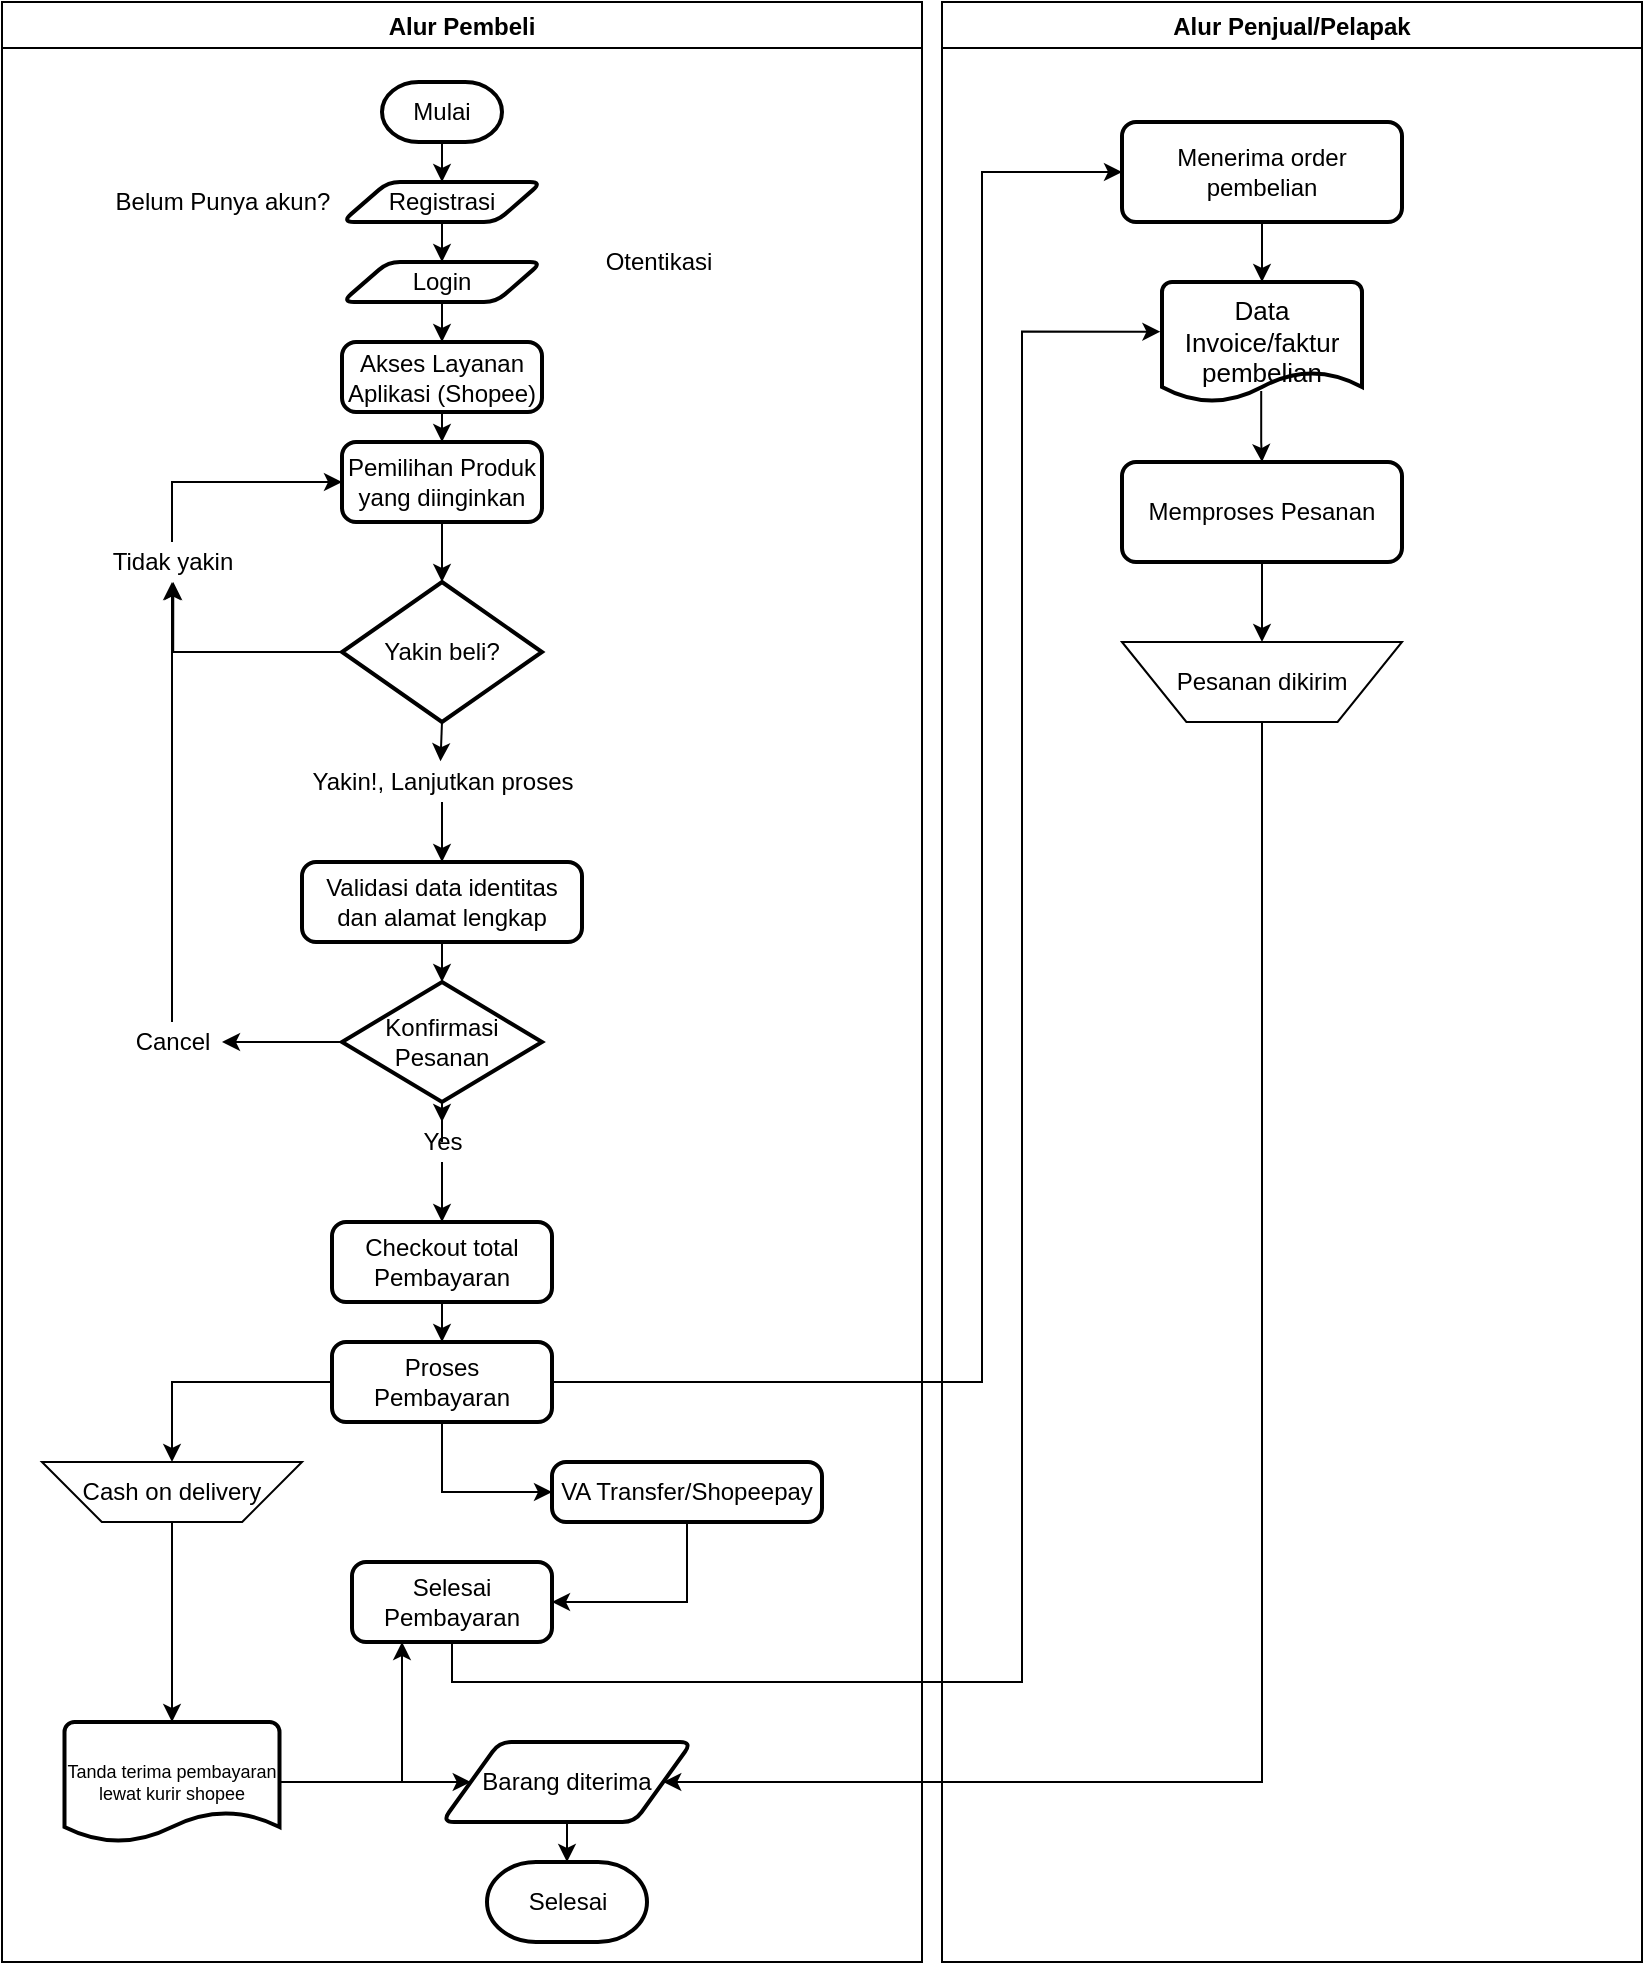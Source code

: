 <mxfile version="15.8.2" type="github">
  <diagram id="XWPlI7JWbAQifne3nbJJ" name="Page-1">
    <mxGraphModel dx="1038" dy="500" grid="1" gridSize="10" guides="1" tooltips="1" connect="1" arrows="1" fold="1" page="1" pageScale="1" pageWidth="850" pageHeight="1100" math="0" shadow="0">
      <root>
        <mxCell id="0" />
        <mxCell id="1" parent="0" />
        <mxCell id="UmLdyPY70sOt1DjMS40i-3" value="Alur Pembeli" style="swimlane;" parent="1" vertex="1">
          <mxGeometry x="30" y="110" width="460" height="980" as="geometry" />
        </mxCell>
        <mxCell id="UmLdyPY70sOt1DjMS40i-35" style="edgeStyle=orthogonalEdgeStyle;rounded=0;orthogonalLoop=1;jettySize=auto;html=1;exitX=0.5;exitY=1;exitDx=0;exitDy=0;exitPerimeter=0;entryX=0.5;entryY=0;entryDx=0;entryDy=0;" parent="UmLdyPY70sOt1DjMS40i-3" source="UmLdyPY70sOt1DjMS40i-6" target="UmLdyPY70sOt1DjMS40i-26" edge="1">
          <mxGeometry relative="1" as="geometry" />
        </mxCell>
        <mxCell id="UmLdyPY70sOt1DjMS40i-6" value="Mulai" style="strokeWidth=2;html=1;shape=mxgraph.flowchart.terminator;whiteSpace=wrap;" parent="UmLdyPY70sOt1DjMS40i-3" vertex="1">
          <mxGeometry x="190" y="40" width="60" height="30" as="geometry" />
        </mxCell>
        <mxCell id="UmLdyPY70sOt1DjMS40i-16" style="edgeStyle=orthogonalEdgeStyle;rounded=0;orthogonalLoop=1;jettySize=auto;html=1;exitX=0.5;exitY=1;exitDx=0;exitDy=0;entryX=0.5;entryY=0;entryDx=0;entryDy=0;startArrow=none;" parent="UmLdyPY70sOt1DjMS40i-3" source="UmLdyPY70sOt1DjMS40i-25" target="UmLdyPY70sOt1DjMS40i-24" edge="1">
          <mxGeometry relative="1" as="geometry">
            <mxPoint x="220" y="130" as="sourcePoint" />
            <mxPoint x="220" y="150" as="targetPoint" />
          </mxGeometry>
        </mxCell>
        <mxCell id="UmLdyPY70sOt1DjMS40i-10" value="Otentikasi&lt;br&gt;" style="text;html=1;align=center;verticalAlign=middle;resizable=0;points=[];autosize=1;strokeColor=none;fillColor=none;" parent="UmLdyPY70sOt1DjMS40i-3" vertex="1">
          <mxGeometry x="292.5" y="120" width="70" height="20" as="geometry" />
        </mxCell>
        <mxCell id="UmLdyPY70sOt1DjMS40i-14" value="Belum Punya akun?" style="text;html=1;align=center;verticalAlign=middle;resizable=0;points=[];autosize=1;strokeColor=none;fillColor=none;" parent="UmLdyPY70sOt1DjMS40i-3" vertex="1">
          <mxGeometry x="50" y="90" width="120" height="20" as="geometry" />
        </mxCell>
        <mxCell id="UmLdyPY70sOt1DjMS40i-41" style="edgeStyle=orthogonalEdgeStyle;rounded=0;orthogonalLoop=1;jettySize=auto;html=1;exitX=0;exitY=0.5;exitDx=0;exitDy=0;exitPerimeter=0;entryX=0.508;entryY=0.998;entryDx=0;entryDy=0;entryPerimeter=0;" parent="UmLdyPY70sOt1DjMS40i-3" source="UmLdyPY70sOt1DjMS40i-22" target="UmLdyPY70sOt1DjMS40i-40" edge="1">
          <mxGeometry relative="1" as="geometry" />
        </mxCell>
        <mxCell id="UmLdyPY70sOt1DjMS40i-22" value="Yakin beli?" style="strokeWidth=2;html=1;shape=mxgraph.flowchart.decision;whiteSpace=wrap;" parent="UmLdyPY70sOt1DjMS40i-3" vertex="1">
          <mxGeometry x="170" y="290" width="100" height="70" as="geometry" />
        </mxCell>
        <mxCell id="UmLdyPY70sOt1DjMS40i-38" style="edgeStyle=orthogonalEdgeStyle;rounded=0;orthogonalLoop=1;jettySize=auto;html=1;exitX=0.5;exitY=1;exitDx=0;exitDy=0;entryX=0.5;entryY=0;entryDx=0;entryDy=0;" parent="UmLdyPY70sOt1DjMS40i-3" source="UmLdyPY70sOt1DjMS40i-24" target="UmLdyPY70sOt1DjMS40i-23" edge="1">
          <mxGeometry relative="1" as="geometry" />
        </mxCell>
        <mxCell id="UmLdyPY70sOt1DjMS40i-24" value="&lt;span&gt;Akses Layanan Aplikasi (Shopee)&lt;/span&gt;" style="rounded=1;whiteSpace=wrap;html=1;absoluteArcSize=1;arcSize=14;strokeWidth=2;" parent="UmLdyPY70sOt1DjMS40i-3" vertex="1">
          <mxGeometry x="170" y="170" width="100" height="35" as="geometry" />
        </mxCell>
        <mxCell id="UmLdyPY70sOt1DjMS40i-39" style="edgeStyle=orthogonalEdgeStyle;rounded=0;orthogonalLoop=1;jettySize=auto;html=1;exitX=0.5;exitY=1;exitDx=0;exitDy=0;entryX=0.5;entryY=0;entryDx=0;entryDy=0;entryPerimeter=0;" parent="UmLdyPY70sOt1DjMS40i-3" source="UmLdyPY70sOt1DjMS40i-23" target="UmLdyPY70sOt1DjMS40i-22" edge="1">
          <mxGeometry relative="1" as="geometry" />
        </mxCell>
        <mxCell id="UmLdyPY70sOt1DjMS40i-23" value="&lt;span&gt;Pemilihan Produk yang diinginkan&lt;/span&gt;" style="rounded=1;whiteSpace=wrap;html=1;absoluteArcSize=1;arcSize=14;strokeWidth=2;" parent="UmLdyPY70sOt1DjMS40i-3" vertex="1">
          <mxGeometry x="170" y="220" width="100" height="40" as="geometry" />
        </mxCell>
        <mxCell id="UmLdyPY70sOt1DjMS40i-36" style="edgeStyle=orthogonalEdgeStyle;rounded=0;orthogonalLoop=1;jettySize=auto;html=1;exitX=0.5;exitY=1;exitDx=0;exitDy=0;entryX=0.5;entryY=0;entryDx=0;entryDy=0;" parent="UmLdyPY70sOt1DjMS40i-3" source="UmLdyPY70sOt1DjMS40i-26" target="UmLdyPY70sOt1DjMS40i-25" edge="1">
          <mxGeometry relative="1" as="geometry" />
        </mxCell>
        <mxCell id="UmLdyPY70sOt1DjMS40i-26" value="Registrasi" style="shape=parallelogram;html=1;strokeWidth=2;perimeter=parallelogramPerimeter;whiteSpace=wrap;rounded=1;arcSize=12;size=0.23;" parent="UmLdyPY70sOt1DjMS40i-3" vertex="1">
          <mxGeometry x="170" y="90" width="100" height="20" as="geometry" />
        </mxCell>
        <mxCell id="UmLdyPY70sOt1DjMS40i-25" value="Login" style="shape=parallelogram;html=1;strokeWidth=2;perimeter=parallelogramPerimeter;whiteSpace=wrap;rounded=1;arcSize=12;size=0.23;" parent="UmLdyPY70sOt1DjMS40i-3" vertex="1">
          <mxGeometry x="170" y="130" width="100" height="20" as="geometry" />
        </mxCell>
        <mxCell id="UmLdyPY70sOt1DjMS40i-42" style="edgeStyle=orthogonalEdgeStyle;rounded=0;orthogonalLoop=1;jettySize=auto;html=1;entryX=0;entryY=0.5;entryDx=0;entryDy=0;" parent="UmLdyPY70sOt1DjMS40i-3" source="UmLdyPY70sOt1DjMS40i-40" target="UmLdyPY70sOt1DjMS40i-23" edge="1">
          <mxGeometry relative="1" as="geometry">
            <Array as="points">
              <mxPoint x="85" y="240" />
            </Array>
          </mxGeometry>
        </mxCell>
        <mxCell id="UmLdyPY70sOt1DjMS40i-40" value="Tidak yakin" style="text;html=1;align=center;verticalAlign=middle;resizable=0;points=[];autosize=1;strokeColor=none;fillColor=none;" parent="UmLdyPY70sOt1DjMS40i-3" vertex="1">
          <mxGeometry x="45" y="270" width="80" height="20" as="geometry" />
        </mxCell>
        <mxCell id="UmLdyPY70sOt1DjMS40i-88" style="edgeStyle=orthogonalEdgeStyle;rounded=0;orthogonalLoop=1;jettySize=auto;html=1;entryX=0.5;entryY=0;entryDx=0;entryDy=0;" parent="UmLdyPY70sOt1DjMS40i-3" source="UmLdyPY70sOt1DjMS40i-45" target="UmLdyPY70sOt1DjMS40i-47" edge="1">
          <mxGeometry relative="1" as="geometry" />
        </mxCell>
        <mxCell id="UmLdyPY70sOt1DjMS40i-45" value="Yakin!, Lanjutkan proses" style="text;html=1;align=center;verticalAlign=middle;resizable=0;points=[];autosize=1;strokeColor=none;fillColor=none;" parent="UmLdyPY70sOt1DjMS40i-3" vertex="1">
          <mxGeometry x="145" y="380" width="150" height="20" as="geometry" />
        </mxCell>
        <mxCell id="UmLdyPY70sOt1DjMS40i-49" style="edgeStyle=orthogonalEdgeStyle;rounded=0;orthogonalLoop=1;jettySize=auto;html=1;exitX=0.5;exitY=1;exitDx=0;exitDy=0;entryX=0.5;entryY=0;entryDx=0;entryDy=0;entryPerimeter=0;" parent="UmLdyPY70sOt1DjMS40i-3" source="UmLdyPY70sOt1DjMS40i-47" target="UmLdyPY70sOt1DjMS40i-48" edge="1">
          <mxGeometry relative="1" as="geometry" />
        </mxCell>
        <mxCell id="UmLdyPY70sOt1DjMS40i-47" value="Validasi data identitas dan alamat lengkap" style="rounded=1;whiteSpace=wrap;html=1;absoluteArcSize=1;arcSize=14;strokeWidth=2;" parent="UmLdyPY70sOt1DjMS40i-3" vertex="1">
          <mxGeometry x="150" y="430" width="140" height="40" as="geometry" />
        </mxCell>
        <mxCell id="UmLdyPY70sOt1DjMS40i-53" style="edgeStyle=orthogonalEdgeStyle;rounded=0;orthogonalLoop=1;jettySize=auto;html=1;exitX=0;exitY=0.5;exitDx=0;exitDy=0;exitPerimeter=0;" parent="UmLdyPY70sOt1DjMS40i-3" source="UmLdyPY70sOt1DjMS40i-48" target="UmLdyPY70sOt1DjMS40i-52" edge="1">
          <mxGeometry relative="1" as="geometry" />
        </mxCell>
        <mxCell id="UmLdyPY70sOt1DjMS40i-59" style="edgeStyle=orthogonalEdgeStyle;rounded=0;orthogonalLoop=1;jettySize=auto;html=1;exitX=0.5;exitY=1;exitDx=0;exitDy=0;exitPerimeter=0;" parent="UmLdyPY70sOt1DjMS40i-3" source="UmLdyPY70sOt1DjMS40i-48" target="UmLdyPY70sOt1DjMS40i-57" edge="1">
          <mxGeometry relative="1" as="geometry" />
        </mxCell>
        <mxCell id="UmLdyPY70sOt1DjMS40i-48" value="Konfirmasi Pesanan" style="strokeWidth=2;html=1;shape=mxgraph.flowchart.decision;whiteSpace=wrap;" parent="UmLdyPY70sOt1DjMS40i-3" vertex="1">
          <mxGeometry x="170" y="490" width="100" height="60" as="geometry" />
        </mxCell>
        <mxCell id="UmLdyPY70sOt1DjMS40i-62" style="edgeStyle=orthogonalEdgeStyle;rounded=0;orthogonalLoop=1;jettySize=auto;html=1;exitX=0.5;exitY=1;exitDx=0;exitDy=0;entryX=0.5;entryY=0;entryDx=0;entryDy=0;" parent="UmLdyPY70sOt1DjMS40i-3" source="UmLdyPY70sOt1DjMS40i-50" target="UmLdyPY70sOt1DjMS40i-61" edge="1">
          <mxGeometry relative="1" as="geometry" />
        </mxCell>
        <mxCell id="UmLdyPY70sOt1DjMS40i-50" value="Checkout total Pembayaran" style="rounded=1;whiteSpace=wrap;html=1;absoluteArcSize=1;arcSize=14;strokeWidth=2;" parent="UmLdyPY70sOt1DjMS40i-3" vertex="1">
          <mxGeometry x="165" y="610" width="110" height="40" as="geometry" />
        </mxCell>
        <mxCell id="UmLdyPY70sOt1DjMS40i-54" style="edgeStyle=orthogonalEdgeStyle;rounded=0;orthogonalLoop=1;jettySize=auto;html=1;" parent="UmLdyPY70sOt1DjMS40i-3" source="UmLdyPY70sOt1DjMS40i-52" target="UmLdyPY70sOt1DjMS40i-40" edge="1">
          <mxGeometry relative="1" as="geometry" />
        </mxCell>
        <mxCell id="UmLdyPY70sOt1DjMS40i-52" value="Cancel" style="text;html=1;align=center;verticalAlign=middle;resizable=0;points=[];autosize=1;strokeColor=none;fillColor=none;" parent="UmLdyPY70sOt1DjMS40i-3" vertex="1">
          <mxGeometry x="60" y="510" width="50" height="20" as="geometry" />
        </mxCell>
        <mxCell id="UmLdyPY70sOt1DjMS40i-60" style="edgeStyle=orthogonalEdgeStyle;rounded=0;orthogonalLoop=1;jettySize=auto;html=1;entryX=0.5;entryY=0;entryDx=0;entryDy=0;" parent="UmLdyPY70sOt1DjMS40i-3" source="UmLdyPY70sOt1DjMS40i-57" target="UmLdyPY70sOt1DjMS40i-50" edge="1">
          <mxGeometry relative="1" as="geometry" />
        </mxCell>
        <mxCell id="UmLdyPY70sOt1DjMS40i-57" value="Yes" style="text;html=1;align=center;verticalAlign=middle;resizable=0;points=[];autosize=1;strokeColor=none;fillColor=none;" parent="UmLdyPY70sOt1DjMS40i-3" vertex="1">
          <mxGeometry x="205" y="560" width="30" height="20" as="geometry" />
        </mxCell>
        <mxCell id="UmLdyPY70sOt1DjMS40i-64" style="edgeStyle=orthogonalEdgeStyle;rounded=0;orthogonalLoop=1;jettySize=auto;html=1;entryX=0.5;entryY=0;entryDx=0;entryDy=0;" parent="UmLdyPY70sOt1DjMS40i-3" source="UmLdyPY70sOt1DjMS40i-61" target="UmLdyPY70sOt1DjMS40i-63" edge="1">
          <mxGeometry relative="1" as="geometry" />
        </mxCell>
        <mxCell id="UmLdyPY70sOt1DjMS40i-93" style="edgeStyle=orthogonalEdgeStyle;rounded=0;orthogonalLoop=1;jettySize=auto;html=1;exitX=0.5;exitY=1;exitDx=0;exitDy=0;entryX=0;entryY=0.5;entryDx=0;entryDy=0;" parent="UmLdyPY70sOt1DjMS40i-3" source="UmLdyPY70sOt1DjMS40i-61" target="UmLdyPY70sOt1DjMS40i-68" edge="1">
          <mxGeometry relative="1" as="geometry" />
        </mxCell>
        <mxCell id="UmLdyPY70sOt1DjMS40i-61" value="Proses Pembayaran" style="rounded=1;whiteSpace=wrap;html=1;absoluteArcSize=1;arcSize=14;strokeWidth=2;" parent="UmLdyPY70sOt1DjMS40i-3" vertex="1">
          <mxGeometry x="165" y="670" width="110" height="40" as="geometry" />
        </mxCell>
        <mxCell id="UmLdyPY70sOt1DjMS40i-101" style="edgeStyle=orthogonalEdgeStyle;rounded=0;orthogonalLoop=1;jettySize=auto;html=1;exitX=0.5;exitY=1;exitDx=0;exitDy=0;entryX=0.5;entryY=0;entryDx=0;entryDy=0;entryPerimeter=0;fontSize=8;" parent="UmLdyPY70sOt1DjMS40i-3" source="UmLdyPY70sOt1DjMS40i-63" target="UmLdyPY70sOt1DjMS40i-96" edge="1">
          <mxGeometry relative="1" as="geometry" />
        </mxCell>
        <mxCell id="UmLdyPY70sOt1DjMS40i-63" value="Cash on delivery" style="verticalLabelPosition=middle;verticalAlign=middle;html=1;shape=trapezoid;perimeter=trapezoidPerimeter;whiteSpace=wrap;size=0.23;arcSize=10;flipV=1;labelPosition=center;align=center;" parent="UmLdyPY70sOt1DjMS40i-3" vertex="1">
          <mxGeometry x="20" y="730" width="130" height="30" as="geometry" />
        </mxCell>
        <mxCell id="UmLdyPY70sOt1DjMS40i-91" style="edgeStyle=orthogonalEdgeStyle;rounded=0;orthogonalLoop=1;jettySize=auto;html=1;exitX=0.5;exitY=1;exitDx=0;exitDy=0;entryX=1;entryY=0.5;entryDx=0;entryDy=0;" parent="UmLdyPY70sOt1DjMS40i-3" source="UmLdyPY70sOt1DjMS40i-68" target="UmLdyPY70sOt1DjMS40i-90" edge="1">
          <mxGeometry relative="1" as="geometry" />
        </mxCell>
        <mxCell id="UmLdyPY70sOt1DjMS40i-68" value="VA Transfer/Shopeepay" style="rounded=1;whiteSpace=wrap;html=1;absoluteArcSize=1;arcSize=14;strokeWidth=2;" parent="UmLdyPY70sOt1DjMS40i-3" vertex="1">
          <mxGeometry x="275" y="730" width="135" height="30" as="geometry" />
        </mxCell>
        <mxCell id="UmLdyPY70sOt1DjMS40i-73" style="edgeStyle=orthogonalEdgeStyle;rounded=0;orthogonalLoop=1;jettySize=auto;html=1;exitX=0.5;exitY=1;exitDx=0;exitDy=0;entryX=0.5;entryY=0;entryDx=0;entryDy=0;entryPerimeter=0;" parent="UmLdyPY70sOt1DjMS40i-3" source="UmLdyPY70sOt1DjMS40i-70" target="UmLdyPY70sOt1DjMS40i-72" edge="1">
          <mxGeometry relative="1" as="geometry" />
        </mxCell>
        <mxCell id="UmLdyPY70sOt1DjMS40i-70" value="Barang diterima" style="shape=parallelogram;html=1;strokeWidth=2;perimeter=parallelogramPerimeter;whiteSpace=wrap;rounded=1;arcSize=12;size=0.23;" parent="UmLdyPY70sOt1DjMS40i-3" vertex="1">
          <mxGeometry x="220" y="870" width="125" height="40" as="geometry" />
        </mxCell>
        <mxCell id="UmLdyPY70sOt1DjMS40i-72" value="Selesai" style="strokeWidth=2;html=1;shape=mxgraph.flowchart.terminator;whiteSpace=wrap;" parent="UmLdyPY70sOt1DjMS40i-3" vertex="1">
          <mxGeometry x="242.5" y="930" width="80" height="40" as="geometry" />
        </mxCell>
        <mxCell id="UmLdyPY70sOt1DjMS40i-44" style="edgeStyle=orthogonalEdgeStyle;rounded=0;orthogonalLoop=1;jettySize=auto;html=1;exitX=0.5;exitY=1;exitDx=0;exitDy=0;exitPerimeter=0;entryX=0.495;entryY=-0.02;entryDx=0;entryDy=0;entryPerimeter=0;" parent="UmLdyPY70sOt1DjMS40i-3" source="UmLdyPY70sOt1DjMS40i-22" target="UmLdyPY70sOt1DjMS40i-45" edge="1">
          <mxGeometry relative="1" as="geometry">
            <mxPoint x="250" y="350" as="targetPoint" />
          </mxGeometry>
        </mxCell>
        <mxCell id="UmLdyPY70sOt1DjMS40i-90" value="Selesai Pembayaran" style="rounded=1;whiteSpace=wrap;html=1;absoluteArcSize=1;arcSize=14;strokeWidth=2;" parent="UmLdyPY70sOt1DjMS40i-3" vertex="1">
          <mxGeometry x="175" y="780" width="100" height="40" as="geometry" />
        </mxCell>
        <mxCell id="UmLdyPY70sOt1DjMS40i-105" style="edgeStyle=orthogonalEdgeStyle;rounded=0;orthogonalLoop=1;jettySize=auto;html=1;exitX=1;exitY=0.5;exitDx=0;exitDy=0;exitPerimeter=0;entryX=0;entryY=0.5;entryDx=0;entryDy=0;fontSize=8;" parent="UmLdyPY70sOt1DjMS40i-3" source="UmLdyPY70sOt1DjMS40i-96" target="UmLdyPY70sOt1DjMS40i-70" edge="1">
          <mxGeometry relative="1" as="geometry">
            <Array as="points">
              <mxPoint x="170" y="890" />
              <mxPoint x="170" y="890" />
            </Array>
          </mxGeometry>
        </mxCell>
        <mxCell id="UmLdyPY70sOt1DjMS40i-106" style="edgeStyle=orthogonalEdgeStyle;rounded=0;orthogonalLoop=1;jettySize=auto;html=1;exitX=1;exitY=0.5;exitDx=0;exitDy=0;exitPerimeter=0;entryX=0.25;entryY=1;entryDx=0;entryDy=0;fontSize=10;" parent="UmLdyPY70sOt1DjMS40i-3" source="UmLdyPY70sOt1DjMS40i-96" target="UmLdyPY70sOt1DjMS40i-90" edge="1">
          <mxGeometry relative="1" as="geometry" />
        </mxCell>
        <mxCell id="UmLdyPY70sOt1DjMS40i-96" value="Tanda terima pembayaran&lt;br style=&quot;font-size: 9px;&quot;&gt;lewat kurir shopee" style="strokeWidth=2;html=1;shape=mxgraph.flowchart.document2;whiteSpace=wrap;size=0.25;fontSize=9;" parent="UmLdyPY70sOt1DjMS40i-3" vertex="1">
          <mxGeometry x="31.25" y="860" width="107.5" height="60" as="geometry" />
        </mxCell>
        <mxCell id="UmLdyPY70sOt1DjMS40i-77" value="Alur Penjual/Pelapak" style="swimlane;" parent="1" vertex="1">
          <mxGeometry x="500" y="110" width="350" height="980" as="geometry" />
        </mxCell>
        <mxCell id="UmLdyPY70sOt1DjMS40i-81" style="edgeStyle=orthogonalEdgeStyle;rounded=0;orthogonalLoop=1;jettySize=auto;html=1;exitX=0.5;exitY=1;exitDx=0;exitDy=0;entryX=0.5;entryY=0;entryDx=0;entryDy=0;entryPerimeter=0;" parent="UmLdyPY70sOt1DjMS40i-77" source="UmLdyPY70sOt1DjMS40i-79" target="UmLdyPY70sOt1DjMS40i-80" edge="1">
          <mxGeometry relative="1" as="geometry" />
        </mxCell>
        <mxCell id="UmLdyPY70sOt1DjMS40i-79" value="Menerima order pembelian" style="rounded=1;whiteSpace=wrap;html=1;absoluteArcSize=1;arcSize=14;strokeWidth=2;" parent="UmLdyPY70sOt1DjMS40i-77" vertex="1">
          <mxGeometry x="90" y="60" width="140" height="50" as="geometry" />
        </mxCell>
        <mxCell id="UmLdyPY70sOt1DjMS40i-83" value="" style="edgeStyle=orthogonalEdgeStyle;rounded=0;orthogonalLoop=1;jettySize=auto;html=1;exitX=0.496;exitY=0.909;exitDx=0;exitDy=0;exitPerimeter=0;" parent="UmLdyPY70sOt1DjMS40i-77" source="UmLdyPY70sOt1DjMS40i-80" target="UmLdyPY70sOt1DjMS40i-82" edge="1">
          <mxGeometry relative="1" as="geometry" />
        </mxCell>
        <mxCell id="UmLdyPY70sOt1DjMS40i-80" value="Data Invoice/faktur pembelian" style="strokeWidth=2;shape=mxgraph.flowchart.document2;size=0.25;fontSize=13;fontColor=default;whiteSpace=wrap;html=1;spacing=2;align=center;fontStyle=0" parent="UmLdyPY70sOt1DjMS40i-77" vertex="1">
          <mxGeometry x="110" y="140" width="100" height="60" as="geometry" />
        </mxCell>
        <mxCell id="UmLdyPY70sOt1DjMS40i-85" style="edgeStyle=orthogonalEdgeStyle;rounded=0;orthogonalLoop=1;jettySize=auto;html=1;exitX=0.5;exitY=1;exitDx=0;exitDy=0;entryX=0.5;entryY=0;entryDx=0;entryDy=0;" parent="UmLdyPY70sOt1DjMS40i-77" source="UmLdyPY70sOt1DjMS40i-82" target="UmLdyPY70sOt1DjMS40i-84" edge="1">
          <mxGeometry relative="1" as="geometry" />
        </mxCell>
        <mxCell id="UmLdyPY70sOt1DjMS40i-82" value="Memproses Pesanan" style="rounded=1;whiteSpace=wrap;html=1;absoluteArcSize=1;arcSize=14;strokeWidth=2;" parent="UmLdyPY70sOt1DjMS40i-77" vertex="1">
          <mxGeometry x="90" y="230" width="140" height="50" as="geometry" />
        </mxCell>
        <mxCell id="UmLdyPY70sOt1DjMS40i-84" value="Pesanan dikirim" style="verticalLabelPosition=middle;verticalAlign=middle;html=1;shape=trapezoid;perimeter=trapezoidPerimeter;whiteSpace=wrap;size=0.23;arcSize=10;flipV=1;labelPosition=center;align=center;" parent="UmLdyPY70sOt1DjMS40i-77" vertex="1">
          <mxGeometry x="90" y="320" width="140" height="40" as="geometry" />
        </mxCell>
        <mxCell id="UmLdyPY70sOt1DjMS40i-78" style="edgeStyle=orthogonalEdgeStyle;rounded=0;orthogonalLoop=1;jettySize=auto;html=1;entryX=0;entryY=0.5;entryDx=0;entryDy=0;" parent="1" target="UmLdyPY70sOt1DjMS40i-79" edge="1">
          <mxGeometry relative="1" as="geometry">
            <mxPoint x="510" y="230" as="targetPoint" />
            <mxPoint x="305" y="800" as="sourcePoint" />
            <Array as="points">
              <mxPoint x="305" y="800" />
              <mxPoint x="520" y="800" />
              <mxPoint x="520" y="195" />
            </Array>
          </mxGeometry>
        </mxCell>
        <mxCell id="UmLdyPY70sOt1DjMS40i-87" style="edgeStyle=orthogonalEdgeStyle;rounded=0;orthogonalLoop=1;jettySize=auto;html=1;exitX=0.5;exitY=1;exitDx=0;exitDy=0;entryX=1;entryY=0.5;entryDx=0;entryDy=0;" parent="1" source="UmLdyPY70sOt1DjMS40i-84" target="UmLdyPY70sOt1DjMS40i-70" edge="1">
          <mxGeometry relative="1" as="geometry">
            <mxPoint x="330" y="980" as="targetPoint" />
            <Array as="points">
              <mxPoint x="660" y="1000" />
            </Array>
          </mxGeometry>
        </mxCell>
        <mxCell id="UmLdyPY70sOt1DjMS40i-94" style="edgeStyle=orthogonalEdgeStyle;rounded=0;orthogonalLoop=1;jettySize=auto;html=1;exitX=0.5;exitY=1;exitDx=0;exitDy=0;entryX=-0.008;entryY=0.414;entryDx=0;entryDy=0;entryPerimeter=0;" parent="1" source="UmLdyPY70sOt1DjMS40i-90" target="UmLdyPY70sOt1DjMS40i-80" edge="1">
          <mxGeometry relative="1" as="geometry">
            <Array as="points">
              <mxPoint x="255" y="950" />
              <mxPoint x="540" y="950" />
              <mxPoint x="540" y="275" />
            </Array>
          </mxGeometry>
        </mxCell>
      </root>
    </mxGraphModel>
  </diagram>
</mxfile>
